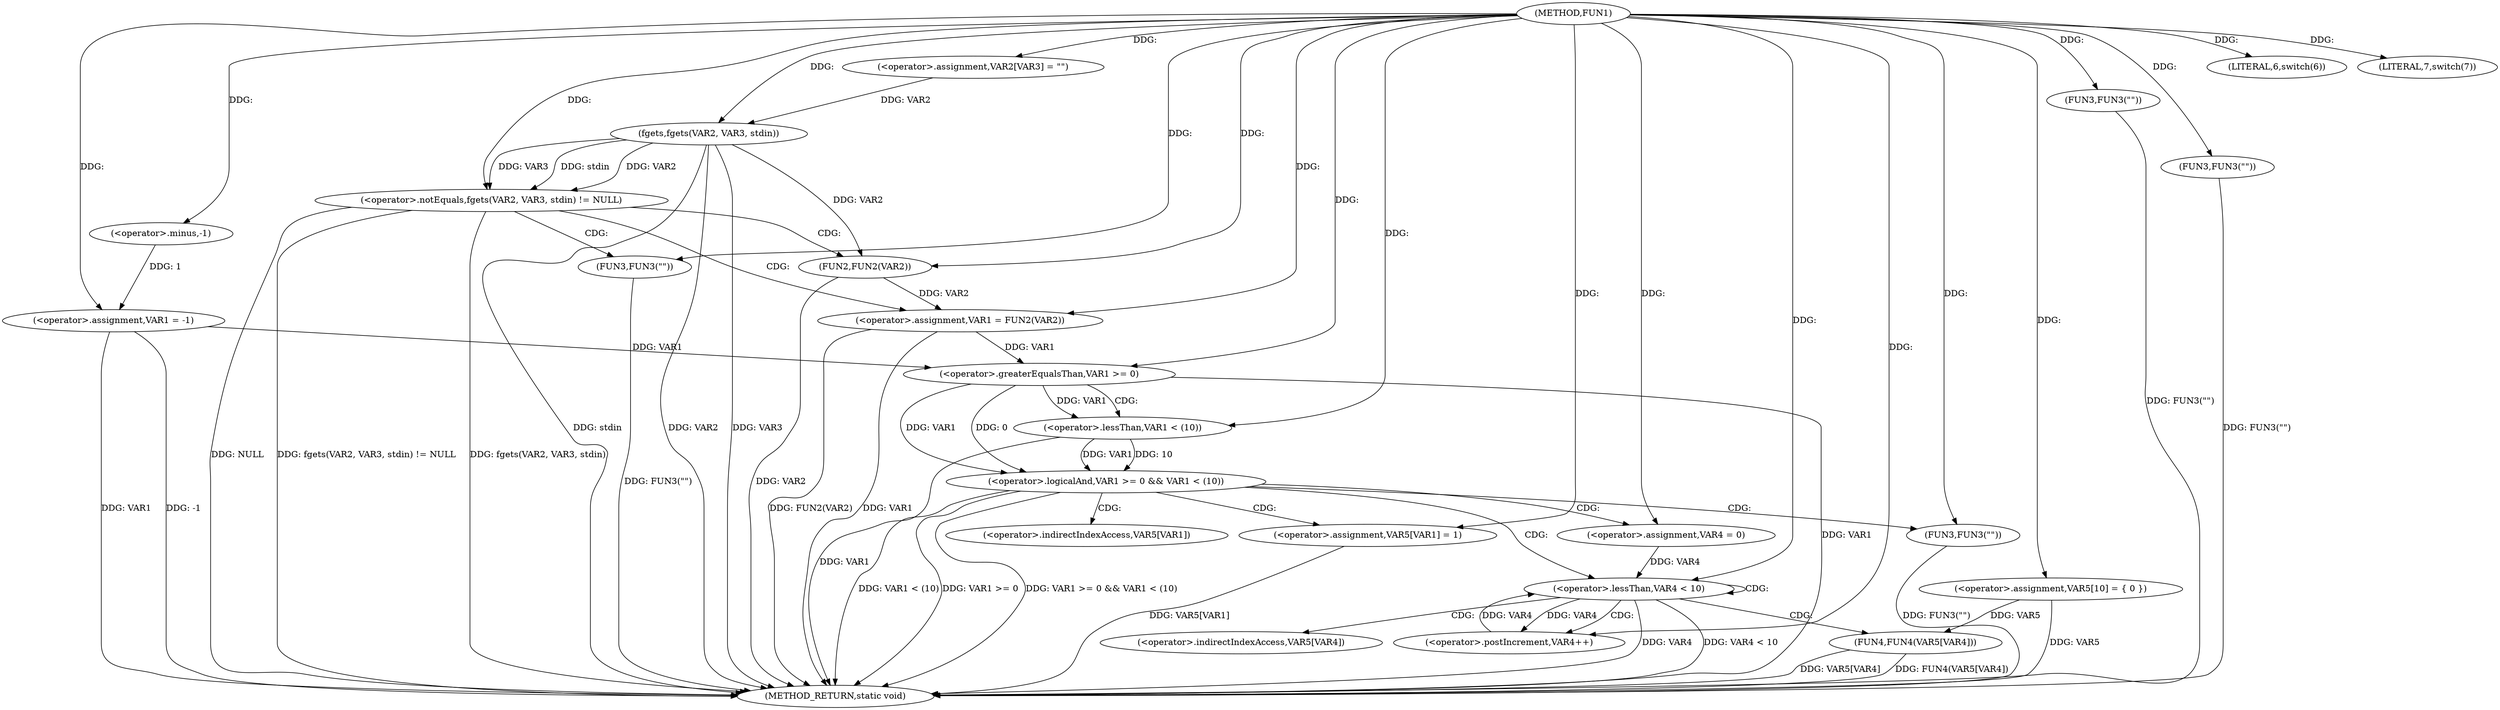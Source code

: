 digraph FUN1 {  
"1000100" [label = "(METHOD,FUN1)" ]
"1000183" [label = "(METHOD_RETURN,static void)" ]
"1000103" [label = "(<operator>.assignment,VAR1 = -1)" ]
"1000105" [label = "(<operator>.minus,-1)" ]
"1000108" [label = "(LITERAL,6,switch(6))" ]
"1000113" [label = "(<operator>.assignment,VAR2[VAR3] = \"\")" ]
"1000117" [label = "(<operator>.notEquals,fgets(VAR2, VAR3, stdin) != NULL)" ]
"1000118" [label = "(fgets,fgets(VAR2, VAR3, stdin))" ]
"1000124" [label = "(<operator>.assignment,VAR1 = FUN2(VAR2))" ]
"1000126" [label = "(FUN2,FUN2(VAR2))" ]
"1000130" [label = "(FUN3,FUN3(\"\"))" ]
"1000134" [label = "(FUN3,FUN3(\"\"))" ]
"1000138" [label = "(LITERAL,7,switch(7))" ]
"1000144" [label = "(<operator>.assignment,VAR5[10] = { 0 })" ]
"1000147" [label = "(<operator>.logicalAnd,VAR1 >= 0 && VAR1 < (10))" ]
"1000148" [label = "(<operator>.greaterEqualsThan,VAR1 >= 0)" ]
"1000151" [label = "(<operator>.lessThan,VAR1 < (10))" ]
"1000155" [label = "(<operator>.assignment,VAR5[VAR1] = 1)" ]
"1000161" [label = "(<operator>.assignment,VAR4 = 0)" ]
"1000164" [label = "(<operator>.lessThan,VAR4 < 10)" ]
"1000167" [label = "(<operator>.postIncrement,VAR4++)" ]
"1000170" [label = "(FUN4,FUN4(VAR5[VAR4]))" ]
"1000176" [label = "(FUN3,FUN3(\"\"))" ]
"1000180" [label = "(FUN3,FUN3(\"\"))" ]
"1000156" [label = "(<operator>.indirectIndexAccess,VAR5[VAR1])" ]
"1000171" [label = "(<operator>.indirectIndexAccess,VAR5[VAR4])" ]
  "1000117" -> "1000183"  [ label = "DDG: fgets(VAR2, VAR3, stdin) != NULL"] 
  "1000124" -> "1000183"  [ label = "DDG: VAR1"] 
  "1000147" -> "1000183"  [ label = "DDG: VAR1 < (10)"] 
  "1000103" -> "1000183"  [ label = "DDG: VAR1"] 
  "1000103" -> "1000183"  [ label = "DDG: -1"] 
  "1000151" -> "1000183"  [ label = "DDG: VAR1"] 
  "1000126" -> "1000183"  [ label = "DDG: VAR2"] 
  "1000117" -> "1000183"  [ label = "DDG: fgets(VAR2, VAR3, stdin)"] 
  "1000170" -> "1000183"  [ label = "DDG: FUN4(VAR5[VAR4])"] 
  "1000155" -> "1000183"  [ label = "DDG: VAR5[VAR1]"] 
  "1000118" -> "1000183"  [ label = "DDG: VAR2"] 
  "1000130" -> "1000183"  [ label = "DDG: FUN3(\"\")"] 
  "1000164" -> "1000183"  [ label = "DDG: VAR4 < 10"] 
  "1000124" -> "1000183"  [ label = "DDG: FUN2(VAR2)"] 
  "1000134" -> "1000183"  [ label = "DDG: FUN3(\"\")"] 
  "1000118" -> "1000183"  [ label = "DDG: stdin"] 
  "1000180" -> "1000183"  [ label = "DDG: FUN3(\"\")"] 
  "1000148" -> "1000183"  [ label = "DDG: VAR1"] 
  "1000147" -> "1000183"  [ label = "DDG: VAR1 >= 0"] 
  "1000176" -> "1000183"  [ label = "DDG: FUN3(\"\")"] 
  "1000118" -> "1000183"  [ label = "DDG: VAR3"] 
  "1000117" -> "1000183"  [ label = "DDG: NULL"] 
  "1000144" -> "1000183"  [ label = "DDG: VAR5"] 
  "1000170" -> "1000183"  [ label = "DDG: VAR5[VAR4]"] 
  "1000147" -> "1000183"  [ label = "DDG: VAR1 >= 0 && VAR1 < (10)"] 
  "1000164" -> "1000183"  [ label = "DDG: VAR4"] 
  "1000105" -> "1000103"  [ label = "DDG: 1"] 
  "1000100" -> "1000103"  [ label = "DDG: "] 
  "1000100" -> "1000105"  [ label = "DDG: "] 
  "1000100" -> "1000108"  [ label = "DDG: "] 
  "1000100" -> "1000113"  [ label = "DDG: "] 
  "1000118" -> "1000117"  [ label = "DDG: VAR2"] 
  "1000118" -> "1000117"  [ label = "DDG: VAR3"] 
  "1000118" -> "1000117"  [ label = "DDG: stdin"] 
  "1000113" -> "1000118"  [ label = "DDG: VAR2"] 
  "1000100" -> "1000118"  [ label = "DDG: "] 
  "1000100" -> "1000117"  [ label = "DDG: "] 
  "1000126" -> "1000124"  [ label = "DDG: VAR2"] 
  "1000100" -> "1000124"  [ label = "DDG: "] 
  "1000118" -> "1000126"  [ label = "DDG: VAR2"] 
  "1000100" -> "1000126"  [ label = "DDG: "] 
  "1000100" -> "1000130"  [ label = "DDG: "] 
  "1000100" -> "1000134"  [ label = "DDG: "] 
  "1000100" -> "1000138"  [ label = "DDG: "] 
  "1000100" -> "1000144"  [ label = "DDG: "] 
  "1000148" -> "1000147"  [ label = "DDG: VAR1"] 
  "1000148" -> "1000147"  [ label = "DDG: 0"] 
  "1000124" -> "1000148"  [ label = "DDG: VAR1"] 
  "1000103" -> "1000148"  [ label = "DDG: VAR1"] 
  "1000100" -> "1000148"  [ label = "DDG: "] 
  "1000151" -> "1000147"  [ label = "DDG: VAR1"] 
  "1000151" -> "1000147"  [ label = "DDG: 10"] 
  "1000148" -> "1000151"  [ label = "DDG: VAR1"] 
  "1000100" -> "1000151"  [ label = "DDG: "] 
  "1000100" -> "1000155"  [ label = "DDG: "] 
  "1000100" -> "1000161"  [ label = "DDG: "] 
  "1000167" -> "1000164"  [ label = "DDG: VAR4"] 
  "1000161" -> "1000164"  [ label = "DDG: VAR4"] 
  "1000100" -> "1000164"  [ label = "DDG: "] 
  "1000164" -> "1000167"  [ label = "DDG: VAR4"] 
  "1000100" -> "1000167"  [ label = "DDG: "] 
  "1000144" -> "1000170"  [ label = "DDG: VAR5"] 
  "1000100" -> "1000176"  [ label = "DDG: "] 
  "1000100" -> "1000180"  [ label = "DDG: "] 
  "1000117" -> "1000126"  [ label = "CDG: "] 
  "1000117" -> "1000124"  [ label = "CDG: "] 
  "1000117" -> "1000130"  [ label = "CDG: "] 
  "1000147" -> "1000164"  [ label = "CDG: "] 
  "1000147" -> "1000156"  [ label = "CDG: "] 
  "1000147" -> "1000161"  [ label = "CDG: "] 
  "1000147" -> "1000155"  [ label = "CDG: "] 
  "1000147" -> "1000176"  [ label = "CDG: "] 
  "1000148" -> "1000151"  [ label = "CDG: "] 
  "1000164" -> "1000164"  [ label = "CDG: "] 
  "1000164" -> "1000167"  [ label = "CDG: "] 
  "1000164" -> "1000170"  [ label = "CDG: "] 
  "1000164" -> "1000171"  [ label = "CDG: "] 
}

